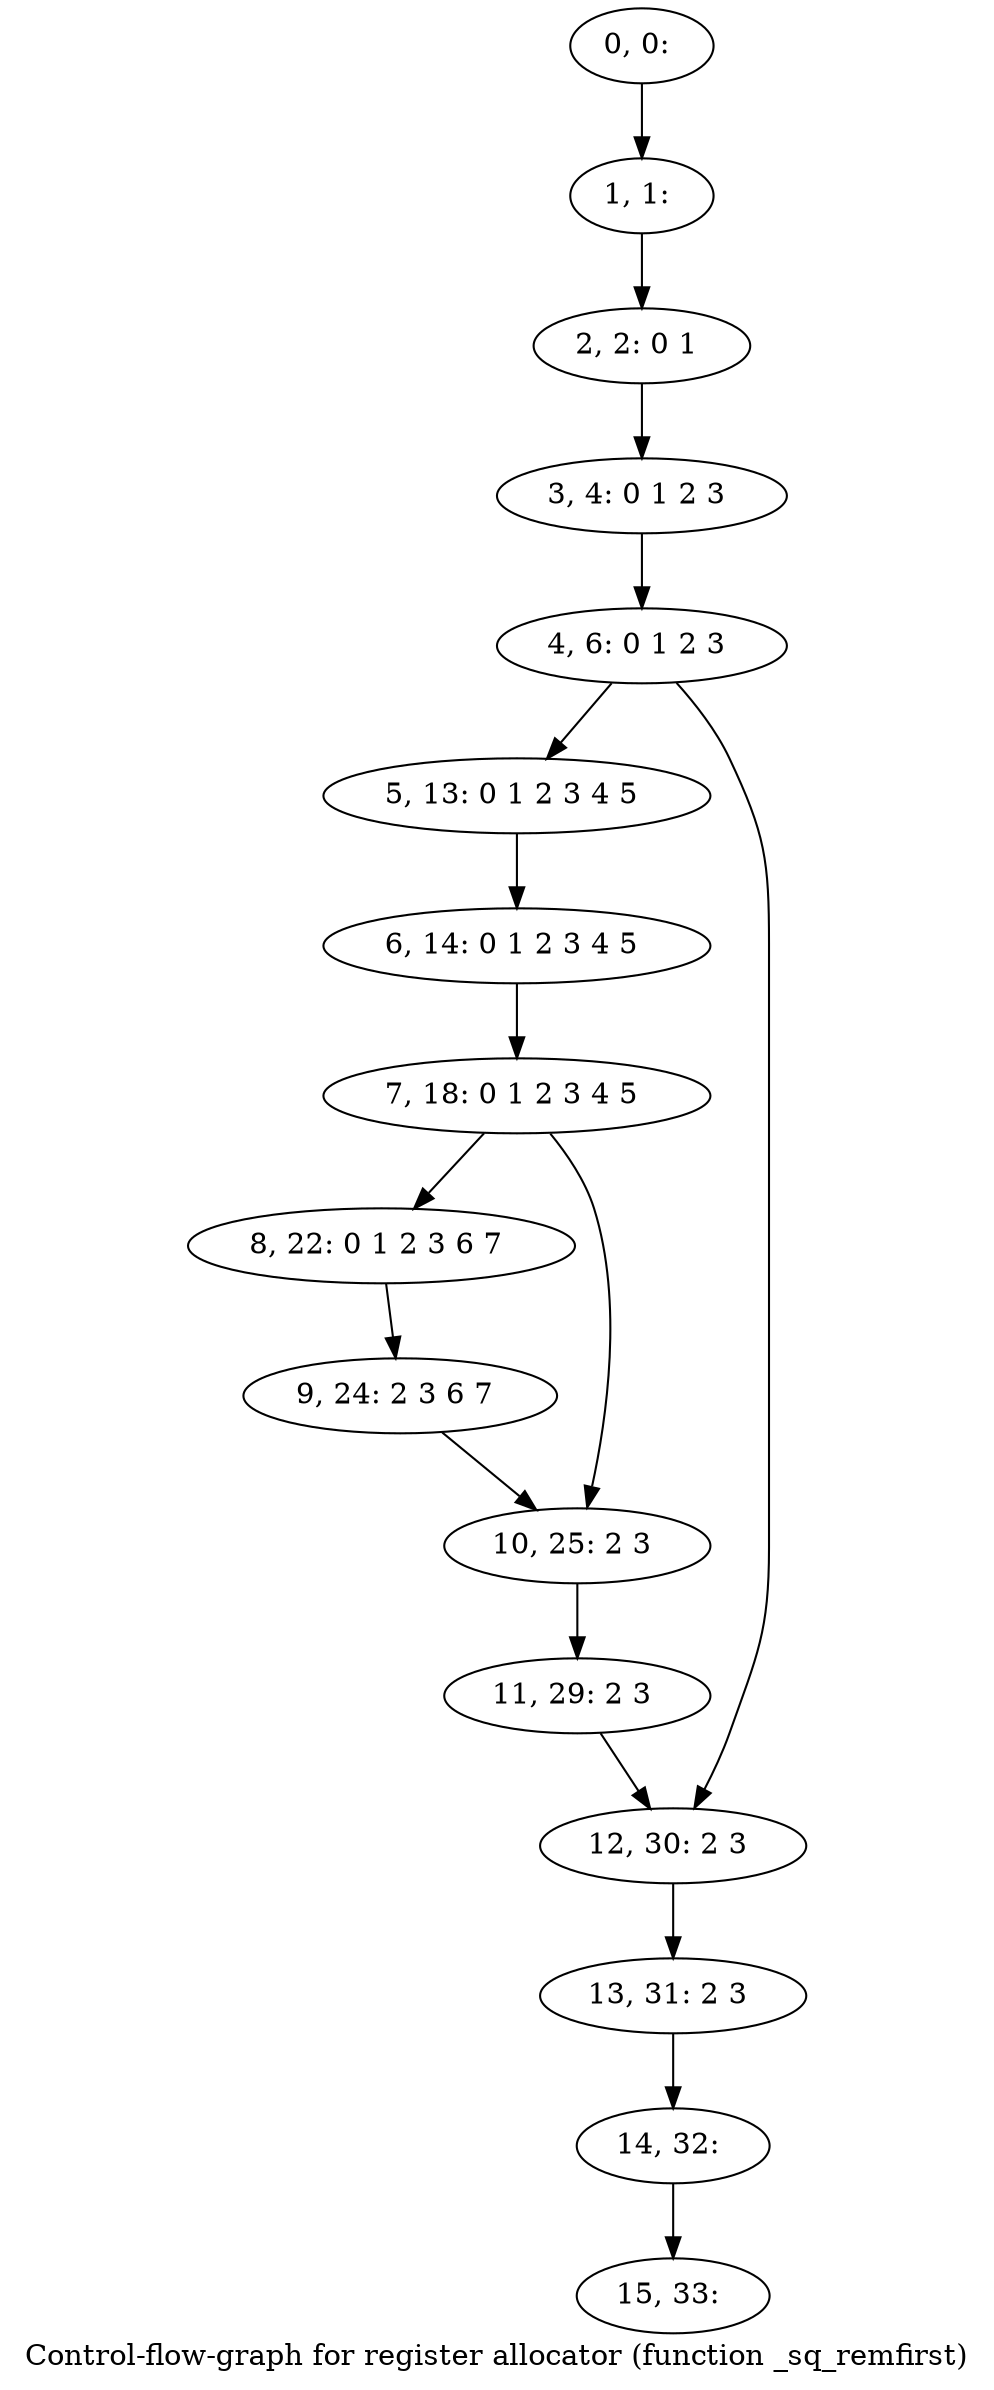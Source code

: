 digraph G {
graph [label="Control-flow-graph for register allocator (function _sq_remfirst)"]
0[label="0, 0: "];
1[label="1, 1: "];
2[label="2, 2: 0 1 "];
3[label="3, 4: 0 1 2 3 "];
4[label="4, 6: 0 1 2 3 "];
5[label="5, 13: 0 1 2 3 4 5 "];
6[label="6, 14: 0 1 2 3 4 5 "];
7[label="7, 18: 0 1 2 3 4 5 "];
8[label="8, 22: 0 1 2 3 6 7 "];
9[label="9, 24: 2 3 6 7 "];
10[label="10, 25: 2 3 "];
11[label="11, 29: 2 3 "];
12[label="12, 30: 2 3 "];
13[label="13, 31: 2 3 "];
14[label="14, 32: "];
15[label="15, 33: "];
0->1 ;
1->2 ;
2->3 ;
3->4 ;
4->5 ;
4->12 ;
5->6 ;
6->7 ;
7->8 ;
7->10 ;
8->9 ;
9->10 ;
10->11 ;
11->12 ;
12->13 ;
13->14 ;
14->15 ;
}
